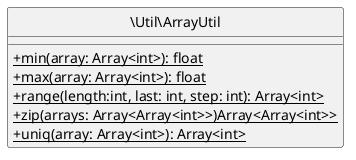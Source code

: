 @startuml
' scale max 200 width
skinparam classAttributeIconSize 0
skinparam monochrome true
hide circle

class \Util\ArrayUtil {
  {static} +min(array: Array<int>): float
  {static} +max(array: Array<int>): float
  {static} +range(length:int, last: int, step: int): Array<int>
  {static} +zip(arrays: Array<Array<int>>)Array<Array<int>>
  {static} +uniq(array: Array<int>): Array<int>
}
@enduml
